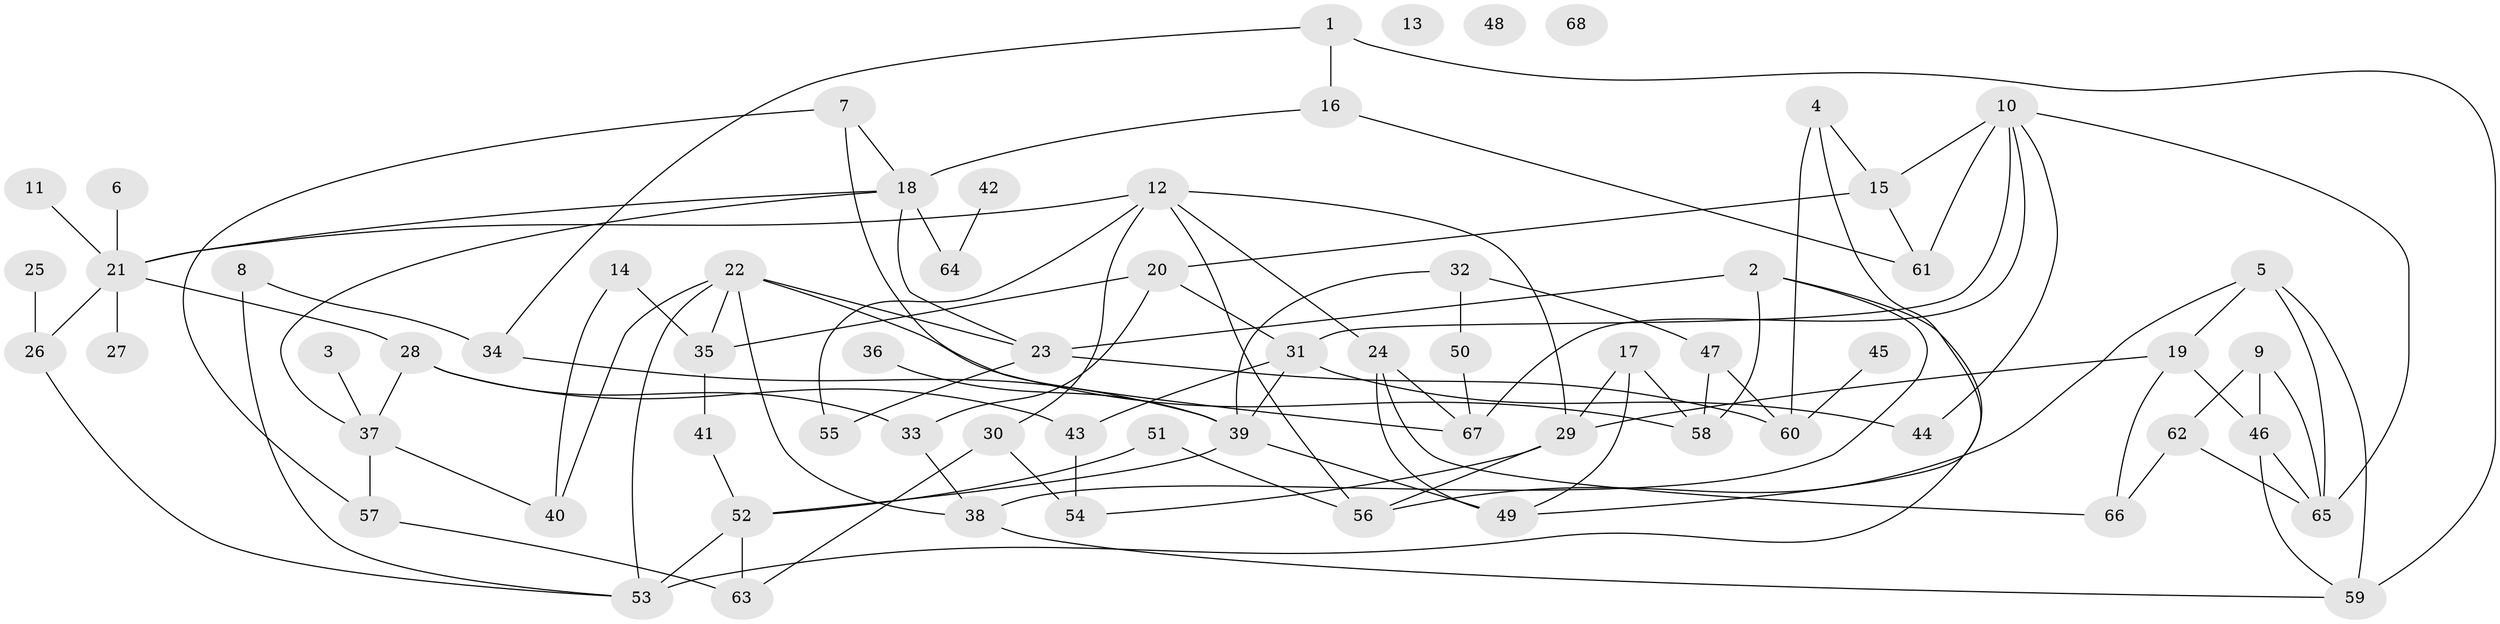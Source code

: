 // coarse degree distribution, {4: 0.1951219512195122, 7: 0.04878048780487805, 1: 0.14634146341463414, 5: 0.21951219512195122, 6: 0.07317073170731707, 3: 0.0975609756097561, 2: 0.0975609756097561, 11: 0.024390243902439025, 0: 0.07317073170731707, 8: 0.024390243902439025}
// Generated by graph-tools (version 1.1) at 2025/23/03/03/25 07:23:26]
// undirected, 68 vertices, 110 edges
graph export_dot {
graph [start="1"]
  node [color=gray90,style=filled];
  1;
  2;
  3;
  4;
  5;
  6;
  7;
  8;
  9;
  10;
  11;
  12;
  13;
  14;
  15;
  16;
  17;
  18;
  19;
  20;
  21;
  22;
  23;
  24;
  25;
  26;
  27;
  28;
  29;
  30;
  31;
  32;
  33;
  34;
  35;
  36;
  37;
  38;
  39;
  40;
  41;
  42;
  43;
  44;
  45;
  46;
  47;
  48;
  49;
  50;
  51;
  52;
  53;
  54;
  55;
  56;
  57;
  58;
  59;
  60;
  61;
  62;
  63;
  64;
  65;
  66;
  67;
  68;
  1 -- 16;
  1 -- 34;
  1 -- 59;
  2 -- 23;
  2 -- 38;
  2 -- 53;
  2 -- 58;
  3 -- 37;
  4 -- 15;
  4 -- 49;
  4 -- 60;
  5 -- 19;
  5 -- 56;
  5 -- 59;
  5 -- 65;
  6 -- 21;
  7 -- 18;
  7 -- 57;
  7 -- 67;
  8 -- 34;
  8 -- 53;
  9 -- 46;
  9 -- 62;
  9 -- 65;
  10 -- 15;
  10 -- 31;
  10 -- 44;
  10 -- 61;
  10 -- 65;
  10 -- 67;
  11 -- 21;
  12 -- 21;
  12 -- 24;
  12 -- 29;
  12 -- 30;
  12 -- 55;
  12 -- 56;
  14 -- 35;
  14 -- 40;
  15 -- 20;
  15 -- 61;
  16 -- 18;
  16 -- 61;
  17 -- 29;
  17 -- 49;
  17 -- 58;
  18 -- 21;
  18 -- 23;
  18 -- 37;
  18 -- 64;
  19 -- 29;
  19 -- 46;
  19 -- 66;
  20 -- 31;
  20 -- 33;
  20 -- 35;
  21 -- 26;
  21 -- 27;
  21 -- 28;
  22 -- 23;
  22 -- 35;
  22 -- 38;
  22 -- 40;
  22 -- 53;
  22 -- 58;
  23 -- 55;
  23 -- 60;
  24 -- 49;
  24 -- 66;
  24 -- 67;
  25 -- 26;
  26 -- 53;
  28 -- 33;
  28 -- 37;
  28 -- 43;
  29 -- 54;
  29 -- 56;
  30 -- 54;
  30 -- 63;
  31 -- 39;
  31 -- 43;
  31 -- 44;
  32 -- 39;
  32 -- 47;
  32 -- 50;
  33 -- 38;
  34 -- 39;
  35 -- 41;
  36 -- 39;
  37 -- 40;
  37 -- 57;
  38 -- 59;
  39 -- 49;
  39 -- 52;
  41 -- 52;
  42 -- 64;
  43 -- 54;
  45 -- 60;
  46 -- 59;
  46 -- 65;
  47 -- 58;
  47 -- 60;
  50 -- 67;
  51 -- 52;
  51 -- 56;
  52 -- 53;
  52 -- 63;
  57 -- 63;
  62 -- 65;
  62 -- 66;
}
